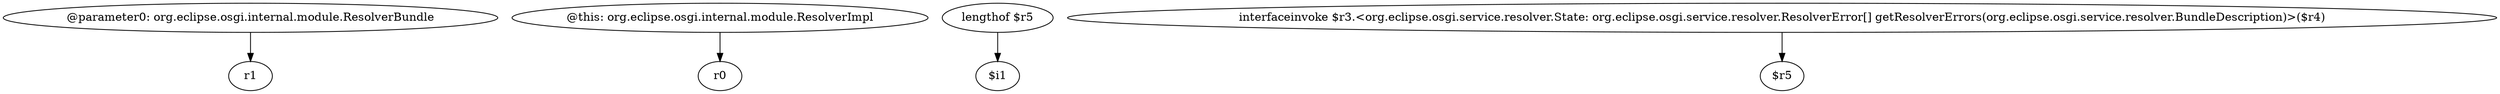 digraph g {
0[label="@parameter0: org.eclipse.osgi.internal.module.ResolverBundle"]
1[label="r1"]
0->1[label=""]
2[label="@this: org.eclipse.osgi.internal.module.ResolverImpl"]
3[label="r0"]
2->3[label=""]
4[label="lengthof $r5"]
5[label="$i1"]
4->5[label=""]
6[label="interfaceinvoke $r3.<org.eclipse.osgi.service.resolver.State: org.eclipse.osgi.service.resolver.ResolverError[] getResolverErrors(org.eclipse.osgi.service.resolver.BundleDescription)>($r4)"]
7[label="$r5"]
6->7[label=""]
}